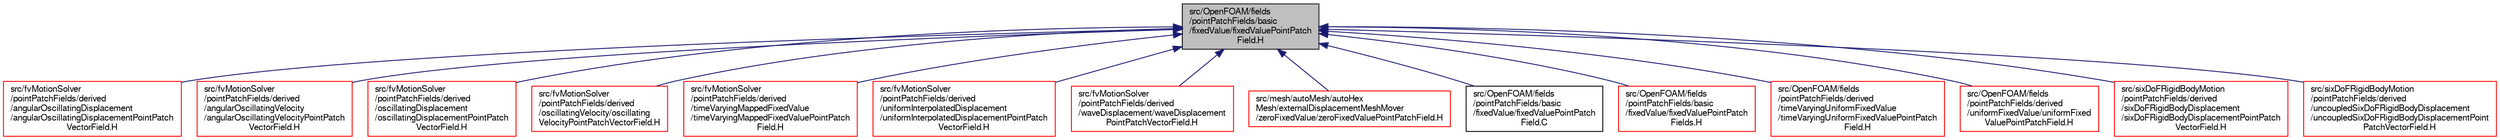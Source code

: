 digraph "src/OpenFOAM/fields/pointPatchFields/basic/fixedValue/fixedValuePointPatchField.H"
{
  bgcolor="transparent";
  edge [fontname="FreeSans",fontsize="10",labelfontname="FreeSans",labelfontsize="10"];
  node [fontname="FreeSans",fontsize="10",shape=record];
  Node142 [label="src/OpenFOAM/fields\l/pointPatchFields/basic\l/fixedValue/fixedValuePointPatch\lField.H",height=0.2,width=0.4,color="black", fillcolor="grey75", style="filled", fontcolor="black"];
  Node142 -> Node143 [dir="back",color="midnightblue",fontsize="10",style="solid",fontname="FreeSans"];
  Node143 [label="src/fvMotionSolver\l/pointPatchFields/derived\l/angularOscillatingDisplacement\l/angularOscillatingDisplacementPointPatch\lVectorField.H",height=0.2,width=0.4,color="red",URL="$a04523.html"];
  Node142 -> Node145 [dir="back",color="midnightblue",fontsize="10",style="solid",fontname="FreeSans"];
  Node145 [label="src/fvMotionSolver\l/pointPatchFields/derived\l/angularOscillatingVelocity\l/angularOscillatingVelocityPointPatch\lVectorField.H",height=0.2,width=0.4,color="red",URL="$a04529.html"];
  Node142 -> Node147 [dir="back",color="midnightblue",fontsize="10",style="solid",fontname="FreeSans"];
  Node147 [label="src/fvMotionSolver\l/pointPatchFields/derived\l/oscillatingDisplacement\l/oscillatingDisplacementPointPatch\lVectorField.H",height=0.2,width=0.4,color="red",URL="$a04535.html"];
  Node142 -> Node149 [dir="back",color="midnightblue",fontsize="10",style="solid",fontname="FreeSans"];
  Node149 [label="src/fvMotionSolver\l/pointPatchFields/derived\l/oscillatingVelocity/oscillating\lVelocityPointPatchVectorField.H",height=0.2,width=0.4,color="red",URL="$a04541.html"];
  Node142 -> Node151 [dir="back",color="midnightblue",fontsize="10",style="solid",fontname="FreeSans"];
  Node151 [label="src/fvMotionSolver\l/pointPatchFields/derived\l/timeVaryingMappedFixedValue\l/timeVaryingMappedFixedValuePointPatch\lField.H",height=0.2,width=0.4,color="red",URL="$a04559.html"];
  Node142 -> Node155 [dir="back",color="midnightblue",fontsize="10",style="solid",fontname="FreeSans"];
  Node155 [label="src/fvMotionSolver\l/pointPatchFields/derived\l/uniformInterpolatedDisplacement\l/uniformInterpolatedDisplacementPointPatch\lVectorField.H",height=0.2,width=0.4,color="red",URL="$a04571.html"];
  Node142 -> Node157 [dir="back",color="midnightblue",fontsize="10",style="solid",fontname="FreeSans"];
  Node157 [label="src/fvMotionSolver\l/pointPatchFields/derived\l/waveDisplacement/waveDisplacement\lPointPatchVectorField.H",height=0.2,width=0.4,color="red",URL="$a04577.html"];
  Node142 -> Node159 [dir="back",color="midnightblue",fontsize="10",style="solid",fontname="FreeSans"];
  Node159 [label="src/mesh/autoMesh/autoHex\lMesh/externalDisplacementMeshMover\l/zeroFixedValue/zeroFixedValuePointPatchField.H",height=0.2,width=0.4,color="red",URL="$a06908.html"];
  Node142 -> Node165 [dir="back",color="midnightblue",fontsize="10",style="solid",fontname="FreeSans"];
  Node165 [label="src/OpenFOAM/fields\l/pointPatchFields/basic\l/fixedValue/fixedValuePointPatch\lField.C",height=0.2,width=0.4,color="black",URL="$a09929.html"];
  Node142 -> Node166 [dir="back",color="midnightblue",fontsize="10",style="solid",fontname="FreeSans"];
  Node166 [label="src/OpenFOAM/fields\l/pointPatchFields/basic\l/fixedValue/fixedValuePointPatch\lFields.H",height=0.2,width=0.4,color="red",URL="$a09938.html"];
  Node142 -> Node179 [dir="back",color="midnightblue",fontsize="10",style="solid",fontname="FreeSans"];
  Node179 [label="src/OpenFOAM/fields\l/pointPatchFields/derived\l/timeVaryingUniformFixedValue\l/timeVaryingUniformFixedValuePointPatch\lField.H",height=0.2,width=0.4,color="red",URL="$a10115.html"];
  Node142 -> Node183 [dir="back",color="midnightblue",fontsize="10",style="solid",fontname="FreeSans"];
  Node183 [label="src/OpenFOAM/fields\l/pointPatchFields/derived\l/uniformFixedValue/uniformFixed\lValuePointPatchField.H",height=0.2,width=0.4,color="red",URL="$a10127.html"];
  Node142 -> Node187 [dir="back",color="midnightblue",fontsize="10",style="solid",fontname="FreeSans"];
  Node187 [label="src/sixDoFRigidBodyMotion\l/pointPatchFields/derived\l/sixDoFRigidBodyDisplacement\l/sixDoFRigidBodyDisplacementPointPatch\lVectorField.H",height=0.2,width=0.4,color="red",URL="$a14897.html"];
  Node142 -> Node189 [dir="back",color="midnightblue",fontsize="10",style="solid",fontname="FreeSans"];
  Node189 [label="src/sixDoFRigidBodyMotion\l/pointPatchFields/derived\l/uncoupledSixDoFRigidBodyDisplacement\l/uncoupledSixDoFRigidBodyDisplacementPoint\lPatchVectorField.H",height=0.2,width=0.4,color="red",URL="$a14903.html"];
}
